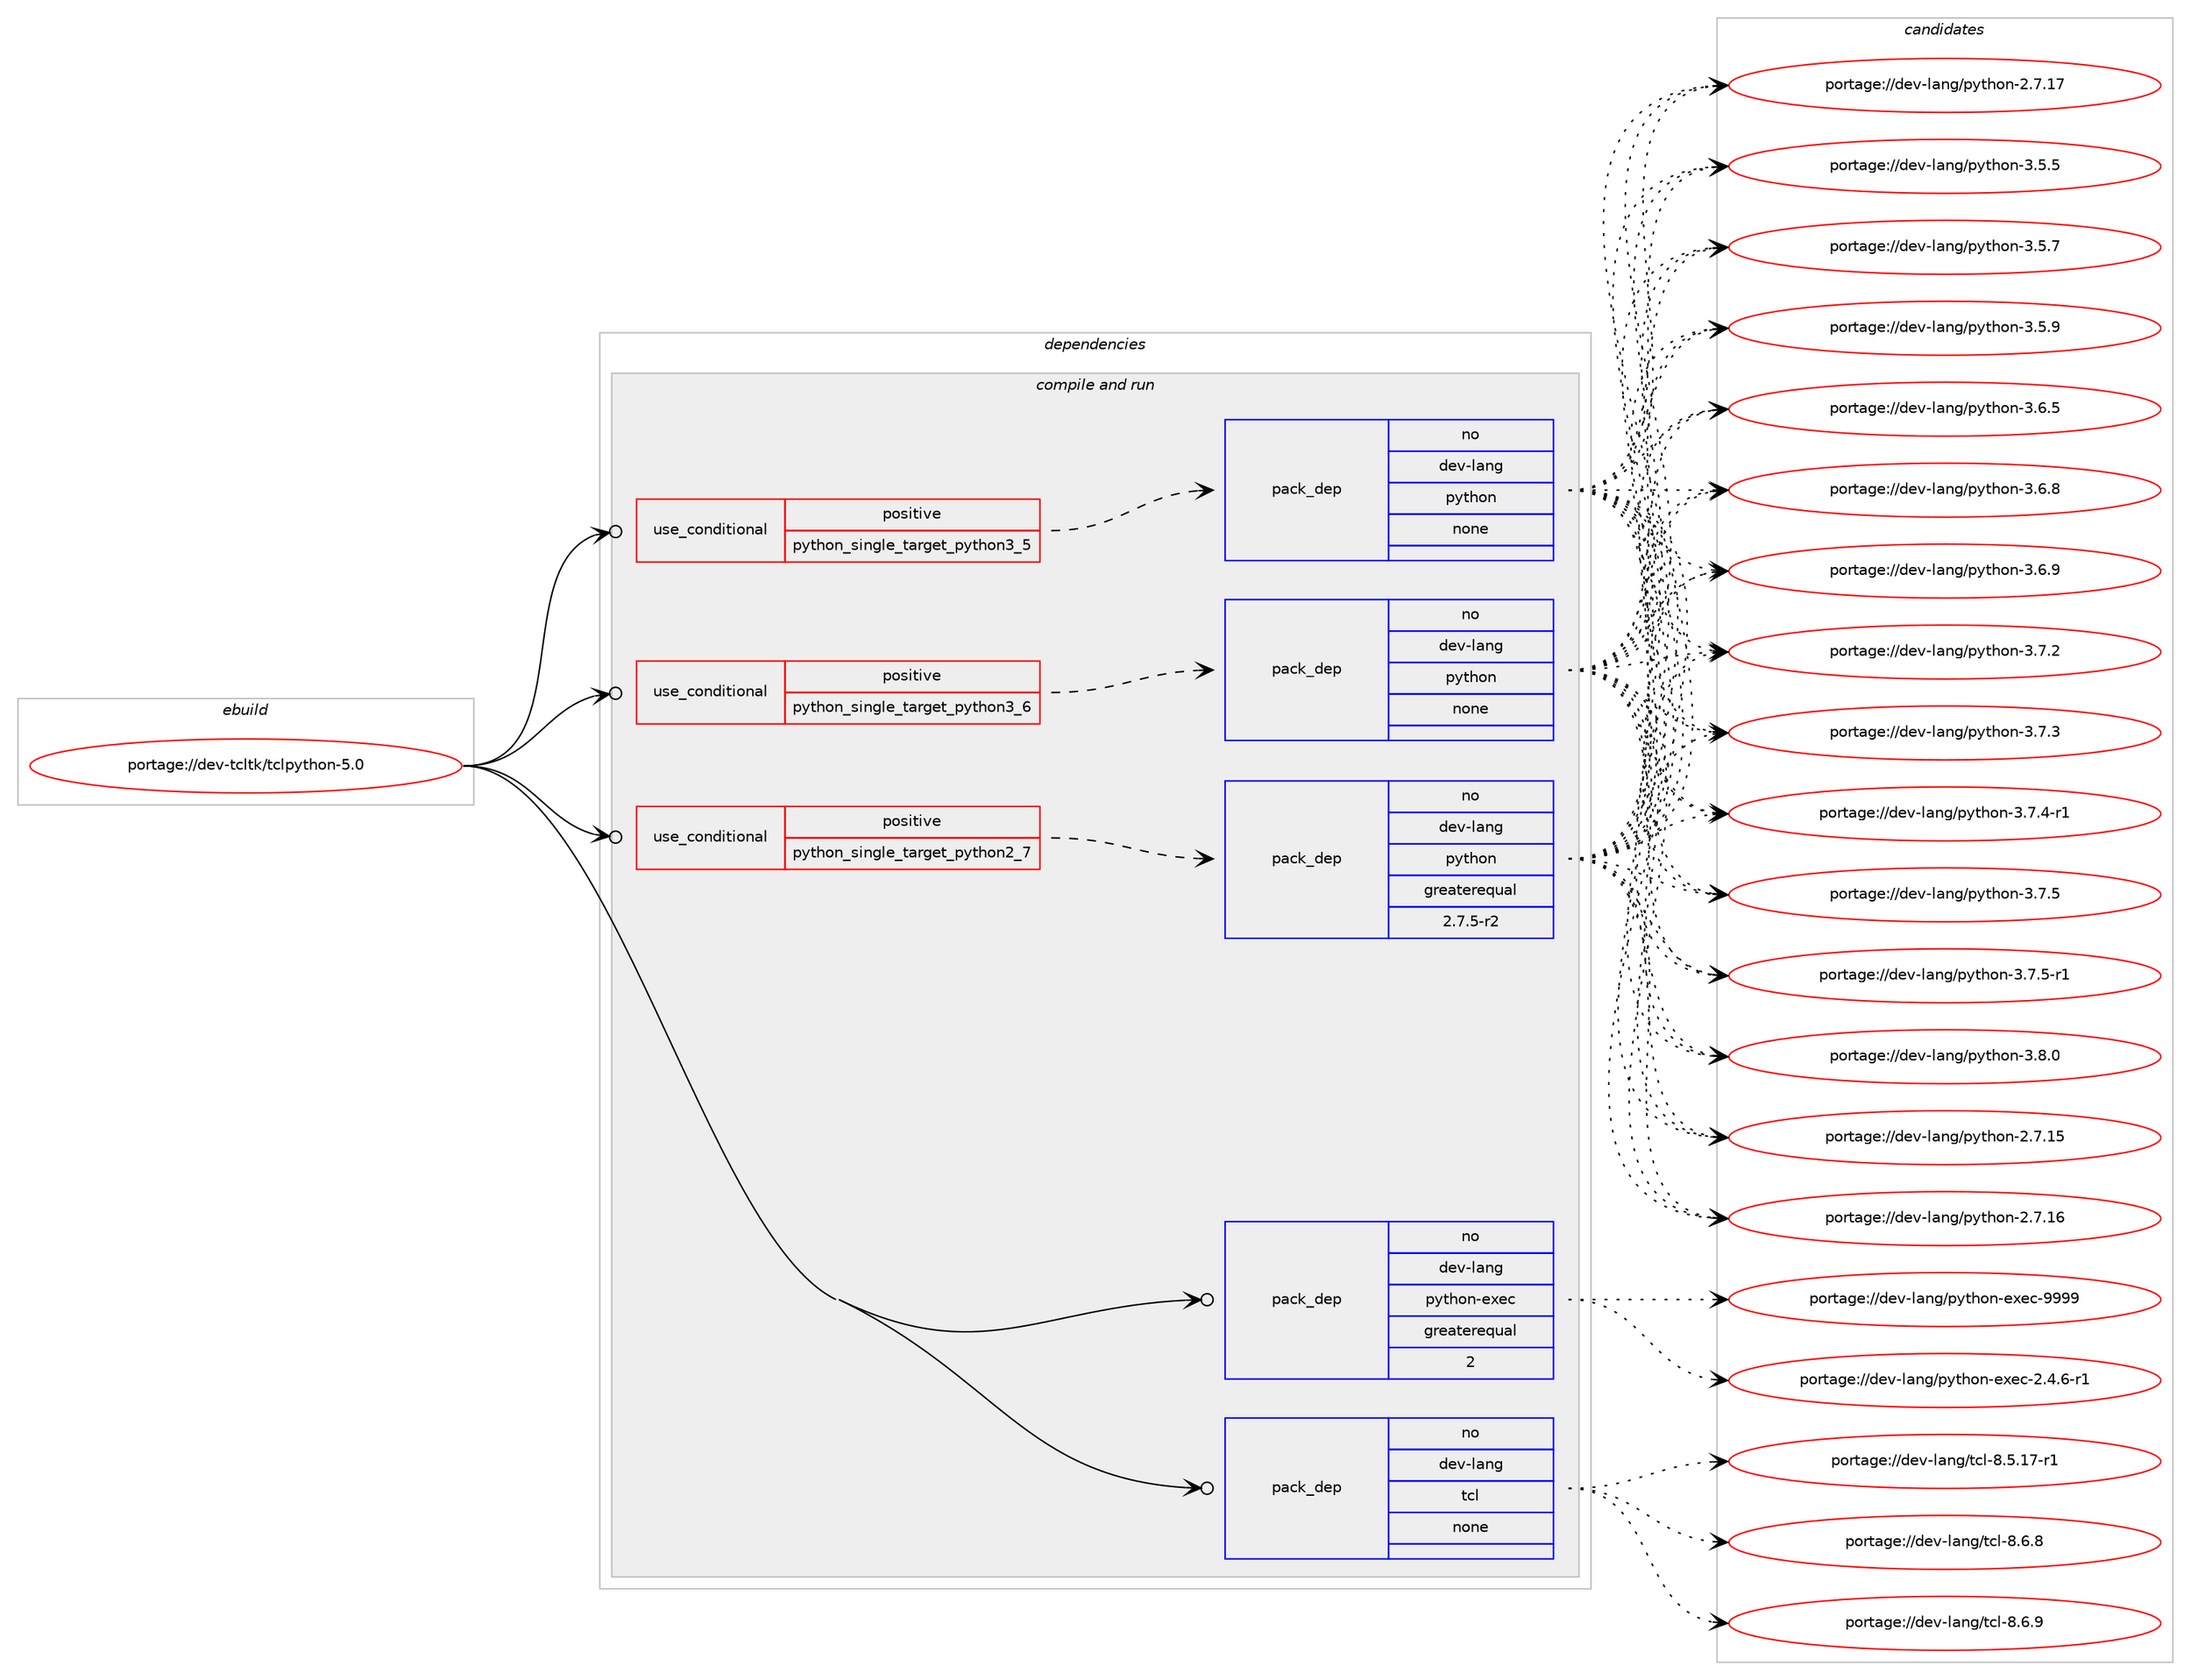 digraph prolog {

# *************
# Graph options
# *************

newrank=true;
concentrate=true;
compound=true;
graph [rankdir=LR,fontname=Helvetica,fontsize=10,ranksep=1.5];#, ranksep=2.5, nodesep=0.2];
edge  [arrowhead=vee];
node  [fontname=Helvetica,fontsize=10];

# **********
# The ebuild
# **********

subgraph cluster_leftcol {
color=gray;
rank=same;
label=<<i>ebuild</i>>;
id [label="portage://dev-tcltk/tclpython-5.0", color=red, width=4, href="../dev-tcltk/tclpython-5.0.svg"];
}

# ****************
# The dependencies
# ****************

subgraph cluster_midcol {
color=gray;
label=<<i>dependencies</i>>;
subgraph cluster_compile {
fillcolor="#eeeeee";
style=filled;
label=<<i>compile</i>>;
}
subgraph cluster_compileandrun {
fillcolor="#eeeeee";
style=filled;
label=<<i>compile and run</i>>;
subgraph cond70199 {
dependency257367 [label=<<TABLE BORDER="0" CELLBORDER="1" CELLSPACING="0" CELLPADDING="4"><TR><TD ROWSPAN="3" CELLPADDING="10">use_conditional</TD></TR><TR><TD>positive</TD></TR><TR><TD>python_single_target_python2_7</TD></TR></TABLE>>, shape=none, color=red];
subgraph pack183581 {
dependency257368 [label=<<TABLE BORDER="0" CELLBORDER="1" CELLSPACING="0" CELLPADDING="4" WIDTH="220"><TR><TD ROWSPAN="6" CELLPADDING="30">pack_dep</TD></TR><TR><TD WIDTH="110">no</TD></TR><TR><TD>dev-lang</TD></TR><TR><TD>python</TD></TR><TR><TD>greaterequal</TD></TR><TR><TD>2.7.5-r2</TD></TR></TABLE>>, shape=none, color=blue];
}
dependency257367:e -> dependency257368:w [weight=20,style="dashed",arrowhead="vee"];
}
id:e -> dependency257367:w [weight=20,style="solid",arrowhead="odotvee"];
subgraph cond70200 {
dependency257369 [label=<<TABLE BORDER="0" CELLBORDER="1" CELLSPACING="0" CELLPADDING="4"><TR><TD ROWSPAN="3" CELLPADDING="10">use_conditional</TD></TR><TR><TD>positive</TD></TR><TR><TD>python_single_target_python3_5</TD></TR></TABLE>>, shape=none, color=red];
subgraph pack183582 {
dependency257370 [label=<<TABLE BORDER="0" CELLBORDER="1" CELLSPACING="0" CELLPADDING="4" WIDTH="220"><TR><TD ROWSPAN="6" CELLPADDING="30">pack_dep</TD></TR><TR><TD WIDTH="110">no</TD></TR><TR><TD>dev-lang</TD></TR><TR><TD>python</TD></TR><TR><TD>none</TD></TR><TR><TD></TD></TR></TABLE>>, shape=none, color=blue];
}
dependency257369:e -> dependency257370:w [weight=20,style="dashed",arrowhead="vee"];
}
id:e -> dependency257369:w [weight=20,style="solid",arrowhead="odotvee"];
subgraph cond70201 {
dependency257371 [label=<<TABLE BORDER="0" CELLBORDER="1" CELLSPACING="0" CELLPADDING="4"><TR><TD ROWSPAN="3" CELLPADDING="10">use_conditional</TD></TR><TR><TD>positive</TD></TR><TR><TD>python_single_target_python3_6</TD></TR></TABLE>>, shape=none, color=red];
subgraph pack183583 {
dependency257372 [label=<<TABLE BORDER="0" CELLBORDER="1" CELLSPACING="0" CELLPADDING="4" WIDTH="220"><TR><TD ROWSPAN="6" CELLPADDING="30">pack_dep</TD></TR><TR><TD WIDTH="110">no</TD></TR><TR><TD>dev-lang</TD></TR><TR><TD>python</TD></TR><TR><TD>none</TD></TR><TR><TD></TD></TR></TABLE>>, shape=none, color=blue];
}
dependency257371:e -> dependency257372:w [weight=20,style="dashed",arrowhead="vee"];
}
id:e -> dependency257371:w [weight=20,style="solid",arrowhead="odotvee"];
subgraph pack183584 {
dependency257373 [label=<<TABLE BORDER="0" CELLBORDER="1" CELLSPACING="0" CELLPADDING="4" WIDTH="220"><TR><TD ROWSPAN="6" CELLPADDING="30">pack_dep</TD></TR><TR><TD WIDTH="110">no</TD></TR><TR><TD>dev-lang</TD></TR><TR><TD>python-exec</TD></TR><TR><TD>greaterequal</TD></TR><TR><TD>2</TD></TR></TABLE>>, shape=none, color=blue];
}
id:e -> dependency257373:w [weight=20,style="solid",arrowhead="odotvee"];
subgraph pack183585 {
dependency257374 [label=<<TABLE BORDER="0" CELLBORDER="1" CELLSPACING="0" CELLPADDING="4" WIDTH="220"><TR><TD ROWSPAN="6" CELLPADDING="30">pack_dep</TD></TR><TR><TD WIDTH="110">no</TD></TR><TR><TD>dev-lang</TD></TR><TR><TD>tcl</TD></TR><TR><TD>none</TD></TR><TR><TD></TD></TR></TABLE>>, shape=none, color=blue];
}
id:e -> dependency257374:w [weight=20,style="solid",arrowhead="odotvee"];
}
subgraph cluster_run {
fillcolor="#eeeeee";
style=filled;
label=<<i>run</i>>;
}
}

# **************
# The candidates
# **************

subgraph cluster_choices {
rank=same;
color=gray;
label=<<i>candidates</i>>;

subgraph choice183581 {
color=black;
nodesep=1;
choiceportage10010111845108971101034711212111610411111045504655464953 [label="portage://dev-lang/python-2.7.15", color=red, width=4,href="../dev-lang/python-2.7.15.svg"];
choiceportage10010111845108971101034711212111610411111045504655464954 [label="portage://dev-lang/python-2.7.16", color=red, width=4,href="../dev-lang/python-2.7.16.svg"];
choiceportage10010111845108971101034711212111610411111045504655464955 [label="portage://dev-lang/python-2.7.17", color=red, width=4,href="../dev-lang/python-2.7.17.svg"];
choiceportage100101118451089711010347112121116104111110455146534653 [label="portage://dev-lang/python-3.5.5", color=red, width=4,href="../dev-lang/python-3.5.5.svg"];
choiceportage100101118451089711010347112121116104111110455146534655 [label="portage://dev-lang/python-3.5.7", color=red, width=4,href="../dev-lang/python-3.5.7.svg"];
choiceportage100101118451089711010347112121116104111110455146534657 [label="portage://dev-lang/python-3.5.9", color=red, width=4,href="../dev-lang/python-3.5.9.svg"];
choiceportage100101118451089711010347112121116104111110455146544653 [label="portage://dev-lang/python-3.6.5", color=red, width=4,href="../dev-lang/python-3.6.5.svg"];
choiceportage100101118451089711010347112121116104111110455146544656 [label="portage://dev-lang/python-3.6.8", color=red, width=4,href="../dev-lang/python-3.6.8.svg"];
choiceportage100101118451089711010347112121116104111110455146544657 [label="portage://dev-lang/python-3.6.9", color=red, width=4,href="../dev-lang/python-3.6.9.svg"];
choiceportage100101118451089711010347112121116104111110455146554650 [label="portage://dev-lang/python-3.7.2", color=red, width=4,href="../dev-lang/python-3.7.2.svg"];
choiceportage100101118451089711010347112121116104111110455146554651 [label="portage://dev-lang/python-3.7.3", color=red, width=4,href="../dev-lang/python-3.7.3.svg"];
choiceportage1001011184510897110103471121211161041111104551465546524511449 [label="portage://dev-lang/python-3.7.4-r1", color=red, width=4,href="../dev-lang/python-3.7.4-r1.svg"];
choiceportage100101118451089711010347112121116104111110455146554653 [label="portage://dev-lang/python-3.7.5", color=red, width=4,href="../dev-lang/python-3.7.5.svg"];
choiceportage1001011184510897110103471121211161041111104551465546534511449 [label="portage://dev-lang/python-3.7.5-r1", color=red, width=4,href="../dev-lang/python-3.7.5-r1.svg"];
choiceportage100101118451089711010347112121116104111110455146564648 [label="portage://dev-lang/python-3.8.0", color=red, width=4,href="../dev-lang/python-3.8.0.svg"];
dependency257368:e -> choiceportage10010111845108971101034711212111610411111045504655464953:w [style=dotted,weight="100"];
dependency257368:e -> choiceportage10010111845108971101034711212111610411111045504655464954:w [style=dotted,weight="100"];
dependency257368:e -> choiceportage10010111845108971101034711212111610411111045504655464955:w [style=dotted,weight="100"];
dependency257368:e -> choiceportage100101118451089711010347112121116104111110455146534653:w [style=dotted,weight="100"];
dependency257368:e -> choiceportage100101118451089711010347112121116104111110455146534655:w [style=dotted,weight="100"];
dependency257368:e -> choiceportage100101118451089711010347112121116104111110455146534657:w [style=dotted,weight="100"];
dependency257368:e -> choiceportage100101118451089711010347112121116104111110455146544653:w [style=dotted,weight="100"];
dependency257368:e -> choiceportage100101118451089711010347112121116104111110455146544656:w [style=dotted,weight="100"];
dependency257368:e -> choiceportage100101118451089711010347112121116104111110455146544657:w [style=dotted,weight="100"];
dependency257368:e -> choiceportage100101118451089711010347112121116104111110455146554650:w [style=dotted,weight="100"];
dependency257368:e -> choiceportage100101118451089711010347112121116104111110455146554651:w [style=dotted,weight="100"];
dependency257368:e -> choiceportage1001011184510897110103471121211161041111104551465546524511449:w [style=dotted,weight="100"];
dependency257368:e -> choiceportage100101118451089711010347112121116104111110455146554653:w [style=dotted,weight="100"];
dependency257368:e -> choiceportage1001011184510897110103471121211161041111104551465546534511449:w [style=dotted,weight="100"];
dependency257368:e -> choiceportage100101118451089711010347112121116104111110455146564648:w [style=dotted,weight="100"];
}
subgraph choice183582 {
color=black;
nodesep=1;
choiceportage10010111845108971101034711212111610411111045504655464953 [label="portage://dev-lang/python-2.7.15", color=red, width=4,href="../dev-lang/python-2.7.15.svg"];
choiceportage10010111845108971101034711212111610411111045504655464954 [label="portage://dev-lang/python-2.7.16", color=red, width=4,href="../dev-lang/python-2.7.16.svg"];
choiceportage10010111845108971101034711212111610411111045504655464955 [label="portage://dev-lang/python-2.7.17", color=red, width=4,href="../dev-lang/python-2.7.17.svg"];
choiceportage100101118451089711010347112121116104111110455146534653 [label="portage://dev-lang/python-3.5.5", color=red, width=4,href="../dev-lang/python-3.5.5.svg"];
choiceportage100101118451089711010347112121116104111110455146534655 [label="portage://dev-lang/python-3.5.7", color=red, width=4,href="../dev-lang/python-3.5.7.svg"];
choiceportage100101118451089711010347112121116104111110455146534657 [label="portage://dev-lang/python-3.5.9", color=red, width=4,href="../dev-lang/python-3.5.9.svg"];
choiceportage100101118451089711010347112121116104111110455146544653 [label="portage://dev-lang/python-3.6.5", color=red, width=4,href="../dev-lang/python-3.6.5.svg"];
choiceportage100101118451089711010347112121116104111110455146544656 [label="portage://dev-lang/python-3.6.8", color=red, width=4,href="../dev-lang/python-3.6.8.svg"];
choiceportage100101118451089711010347112121116104111110455146544657 [label="portage://dev-lang/python-3.6.9", color=red, width=4,href="../dev-lang/python-3.6.9.svg"];
choiceportage100101118451089711010347112121116104111110455146554650 [label="portage://dev-lang/python-3.7.2", color=red, width=4,href="../dev-lang/python-3.7.2.svg"];
choiceportage100101118451089711010347112121116104111110455146554651 [label="portage://dev-lang/python-3.7.3", color=red, width=4,href="../dev-lang/python-3.7.3.svg"];
choiceportage1001011184510897110103471121211161041111104551465546524511449 [label="portage://dev-lang/python-3.7.4-r1", color=red, width=4,href="../dev-lang/python-3.7.4-r1.svg"];
choiceportage100101118451089711010347112121116104111110455146554653 [label="portage://dev-lang/python-3.7.5", color=red, width=4,href="../dev-lang/python-3.7.5.svg"];
choiceportage1001011184510897110103471121211161041111104551465546534511449 [label="portage://dev-lang/python-3.7.5-r1", color=red, width=4,href="../dev-lang/python-3.7.5-r1.svg"];
choiceportage100101118451089711010347112121116104111110455146564648 [label="portage://dev-lang/python-3.8.0", color=red, width=4,href="../dev-lang/python-3.8.0.svg"];
dependency257370:e -> choiceportage10010111845108971101034711212111610411111045504655464953:w [style=dotted,weight="100"];
dependency257370:e -> choiceportage10010111845108971101034711212111610411111045504655464954:w [style=dotted,weight="100"];
dependency257370:e -> choiceportage10010111845108971101034711212111610411111045504655464955:w [style=dotted,weight="100"];
dependency257370:e -> choiceportage100101118451089711010347112121116104111110455146534653:w [style=dotted,weight="100"];
dependency257370:e -> choiceportage100101118451089711010347112121116104111110455146534655:w [style=dotted,weight="100"];
dependency257370:e -> choiceportage100101118451089711010347112121116104111110455146534657:w [style=dotted,weight="100"];
dependency257370:e -> choiceportage100101118451089711010347112121116104111110455146544653:w [style=dotted,weight="100"];
dependency257370:e -> choiceportage100101118451089711010347112121116104111110455146544656:w [style=dotted,weight="100"];
dependency257370:e -> choiceportage100101118451089711010347112121116104111110455146544657:w [style=dotted,weight="100"];
dependency257370:e -> choiceportage100101118451089711010347112121116104111110455146554650:w [style=dotted,weight="100"];
dependency257370:e -> choiceportage100101118451089711010347112121116104111110455146554651:w [style=dotted,weight="100"];
dependency257370:e -> choiceportage1001011184510897110103471121211161041111104551465546524511449:w [style=dotted,weight="100"];
dependency257370:e -> choiceportage100101118451089711010347112121116104111110455146554653:w [style=dotted,weight="100"];
dependency257370:e -> choiceportage1001011184510897110103471121211161041111104551465546534511449:w [style=dotted,weight="100"];
dependency257370:e -> choiceportage100101118451089711010347112121116104111110455146564648:w [style=dotted,weight="100"];
}
subgraph choice183583 {
color=black;
nodesep=1;
choiceportage10010111845108971101034711212111610411111045504655464953 [label="portage://dev-lang/python-2.7.15", color=red, width=4,href="../dev-lang/python-2.7.15.svg"];
choiceportage10010111845108971101034711212111610411111045504655464954 [label="portage://dev-lang/python-2.7.16", color=red, width=4,href="../dev-lang/python-2.7.16.svg"];
choiceportage10010111845108971101034711212111610411111045504655464955 [label="portage://dev-lang/python-2.7.17", color=red, width=4,href="../dev-lang/python-2.7.17.svg"];
choiceportage100101118451089711010347112121116104111110455146534653 [label="portage://dev-lang/python-3.5.5", color=red, width=4,href="../dev-lang/python-3.5.5.svg"];
choiceportage100101118451089711010347112121116104111110455146534655 [label="portage://dev-lang/python-3.5.7", color=red, width=4,href="../dev-lang/python-3.5.7.svg"];
choiceportage100101118451089711010347112121116104111110455146534657 [label="portage://dev-lang/python-3.5.9", color=red, width=4,href="../dev-lang/python-3.5.9.svg"];
choiceportage100101118451089711010347112121116104111110455146544653 [label="portage://dev-lang/python-3.6.5", color=red, width=4,href="../dev-lang/python-3.6.5.svg"];
choiceportage100101118451089711010347112121116104111110455146544656 [label="portage://dev-lang/python-3.6.8", color=red, width=4,href="../dev-lang/python-3.6.8.svg"];
choiceportage100101118451089711010347112121116104111110455146544657 [label="portage://dev-lang/python-3.6.9", color=red, width=4,href="../dev-lang/python-3.6.9.svg"];
choiceportage100101118451089711010347112121116104111110455146554650 [label="portage://dev-lang/python-3.7.2", color=red, width=4,href="../dev-lang/python-3.7.2.svg"];
choiceportage100101118451089711010347112121116104111110455146554651 [label="portage://dev-lang/python-3.7.3", color=red, width=4,href="../dev-lang/python-3.7.3.svg"];
choiceportage1001011184510897110103471121211161041111104551465546524511449 [label="portage://dev-lang/python-3.7.4-r1", color=red, width=4,href="../dev-lang/python-3.7.4-r1.svg"];
choiceportage100101118451089711010347112121116104111110455146554653 [label="portage://dev-lang/python-3.7.5", color=red, width=4,href="../dev-lang/python-3.7.5.svg"];
choiceportage1001011184510897110103471121211161041111104551465546534511449 [label="portage://dev-lang/python-3.7.5-r1", color=red, width=4,href="../dev-lang/python-3.7.5-r1.svg"];
choiceportage100101118451089711010347112121116104111110455146564648 [label="portage://dev-lang/python-3.8.0", color=red, width=4,href="../dev-lang/python-3.8.0.svg"];
dependency257372:e -> choiceportage10010111845108971101034711212111610411111045504655464953:w [style=dotted,weight="100"];
dependency257372:e -> choiceportage10010111845108971101034711212111610411111045504655464954:w [style=dotted,weight="100"];
dependency257372:e -> choiceportage10010111845108971101034711212111610411111045504655464955:w [style=dotted,weight="100"];
dependency257372:e -> choiceportage100101118451089711010347112121116104111110455146534653:w [style=dotted,weight="100"];
dependency257372:e -> choiceportage100101118451089711010347112121116104111110455146534655:w [style=dotted,weight="100"];
dependency257372:e -> choiceportage100101118451089711010347112121116104111110455146534657:w [style=dotted,weight="100"];
dependency257372:e -> choiceportage100101118451089711010347112121116104111110455146544653:w [style=dotted,weight="100"];
dependency257372:e -> choiceportage100101118451089711010347112121116104111110455146544656:w [style=dotted,weight="100"];
dependency257372:e -> choiceportage100101118451089711010347112121116104111110455146544657:w [style=dotted,weight="100"];
dependency257372:e -> choiceportage100101118451089711010347112121116104111110455146554650:w [style=dotted,weight="100"];
dependency257372:e -> choiceportage100101118451089711010347112121116104111110455146554651:w [style=dotted,weight="100"];
dependency257372:e -> choiceportage1001011184510897110103471121211161041111104551465546524511449:w [style=dotted,weight="100"];
dependency257372:e -> choiceportage100101118451089711010347112121116104111110455146554653:w [style=dotted,weight="100"];
dependency257372:e -> choiceportage1001011184510897110103471121211161041111104551465546534511449:w [style=dotted,weight="100"];
dependency257372:e -> choiceportage100101118451089711010347112121116104111110455146564648:w [style=dotted,weight="100"];
}
subgraph choice183584 {
color=black;
nodesep=1;
choiceportage10010111845108971101034711212111610411111045101120101994550465246544511449 [label="portage://dev-lang/python-exec-2.4.6-r1", color=red, width=4,href="../dev-lang/python-exec-2.4.6-r1.svg"];
choiceportage10010111845108971101034711212111610411111045101120101994557575757 [label="portage://dev-lang/python-exec-9999", color=red, width=4,href="../dev-lang/python-exec-9999.svg"];
dependency257373:e -> choiceportage10010111845108971101034711212111610411111045101120101994550465246544511449:w [style=dotted,weight="100"];
dependency257373:e -> choiceportage10010111845108971101034711212111610411111045101120101994557575757:w [style=dotted,weight="100"];
}
subgraph choice183585 {
color=black;
nodesep=1;
choiceportage10010111845108971101034711699108455646534649554511449 [label="portage://dev-lang/tcl-8.5.17-r1", color=red, width=4,href="../dev-lang/tcl-8.5.17-r1.svg"];
choiceportage10010111845108971101034711699108455646544656 [label="portage://dev-lang/tcl-8.6.8", color=red, width=4,href="../dev-lang/tcl-8.6.8.svg"];
choiceportage10010111845108971101034711699108455646544657 [label="portage://dev-lang/tcl-8.6.9", color=red, width=4,href="../dev-lang/tcl-8.6.9.svg"];
dependency257374:e -> choiceportage10010111845108971101034711699108455646534649554511449:w [style=dotted,weight="100"];
dependency257374:e -> choiceportage10010111845108971101034711699108455646544656:w [style=dotted,weight="100"];
dependency257374:e -> choiceportage10010111845108971101034711699108455646544657:w [style=dotted,weight="100"];
}
}

}
